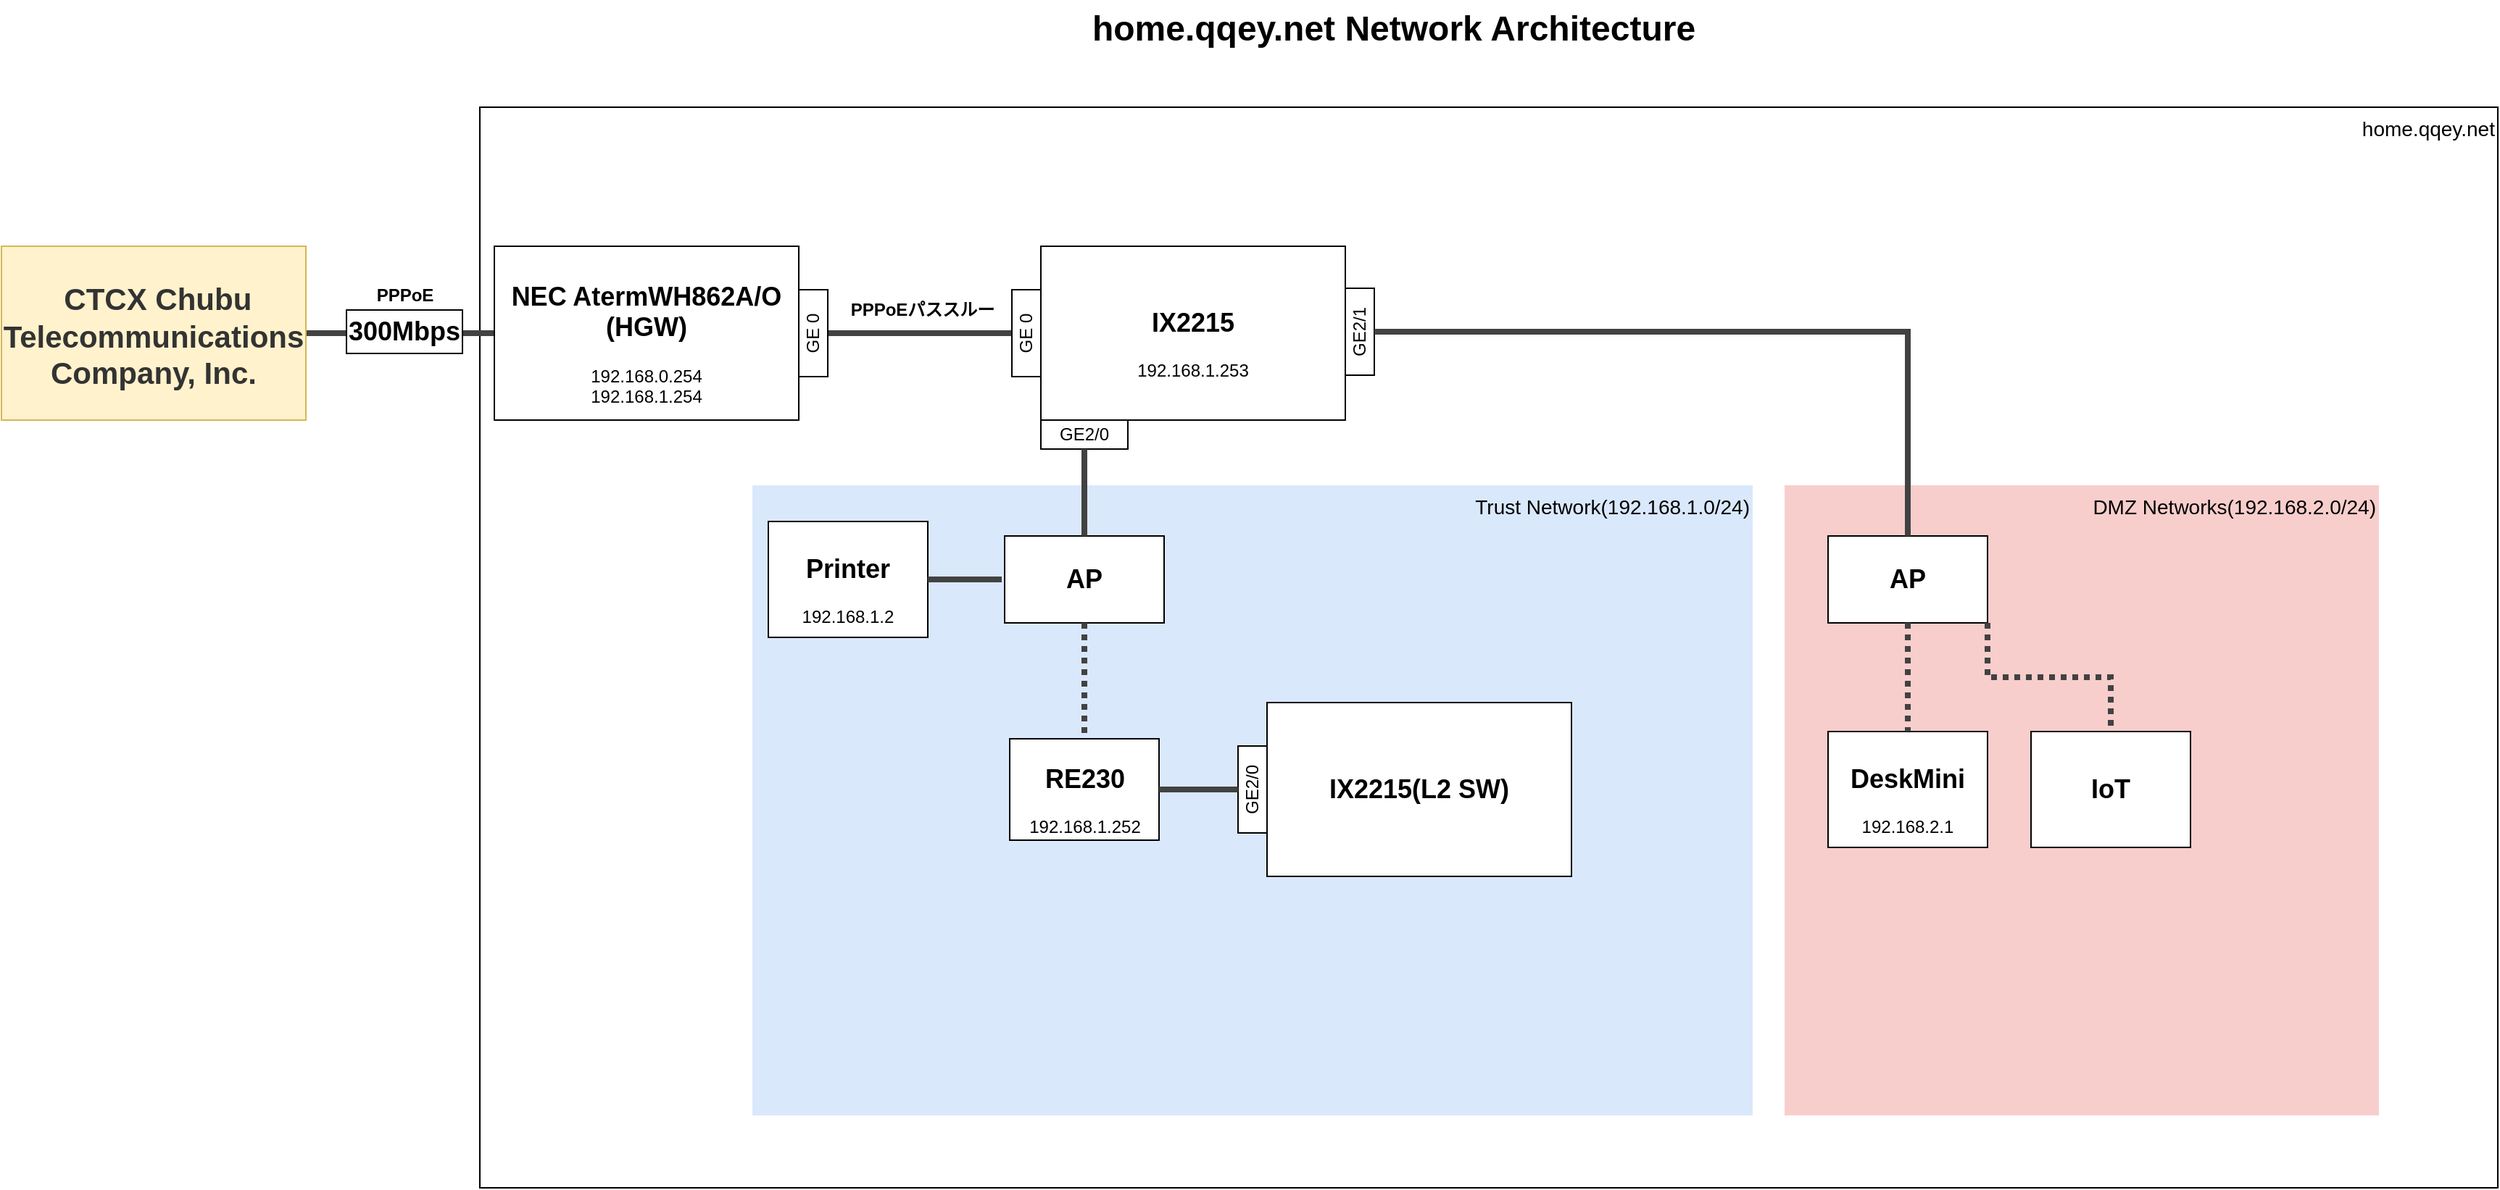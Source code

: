 <mxfile version="21.1.0" type="github">
  <diagram name="Page-1" id="e3a06f82-3646-2815-327d-82caf3d4e204">
    <mxGraphModel dx="3439.5" dy="1499" grid="1" gridSize="10" guides="1" tooltips="1" connect="1" arrows="1" fold="1" page="1" pageScale="1.5" pageWidth="1169" pageHeight="826" background="none" math="0" shadow="0">
      <root>
        <mxCell id="0" style=";html=1;" />
        <mxCell id="1" style=";html=1;" parent="0" />
        <mxCell id="6a7d8f32e03d9370-59" value="home.qqey.net" style="whiteSpace=wrap;html=1;fontSize=14;verticalAlign=top;align=right;" parent="1" vertex="1">
          <mxGeometry x="300" y="104" width="1392" height="746" as="geometry" />
        </mxCell>
        <mxCell id="W58TvUlYRmvB2Ql1K81t-14" style="edgeStyle=orthogonalEdgeStyle;rounded=0;orthogonalLoop=1;jettySize=auto;html=1;exitX=1;exitY=0.5;exitDx=0;exitDy=0;entryX=0;entryY=0.5;entryDx=0;entryDy=0;endArrow=none;endFill=0;strokeWidth=4;strokeColor=#424242;" edge="1" parent="1" source="6a7d8f32e03d9370-57" target="W58TvUlYRmvB2Ql1K81t-12">
          <mxGeometry relative="1" as="geometry" />
        </mxCell>
        <mxCell id="6a7d8f32e03d9370-57" value="&lt;h2 style=&quot;&quot;&gt;&lt;span style=&quot;background-color: initial;&quot;&gt;&lt;font color=&quot;#333333&quot;&gt;&amp;nbsp;CTCX Chubu Telecommunications Company, Inc.&lt;/font&gt;&lt;/span&gt;&lt;/h2&gt;" style="whiteSpace=wrap;html=1;fillColor=#fff2cc;fontSize=14;strokeColor=#d6b656;verticalAlign=top;align=center;" parent="1" vertex="1">
          <mxGeometry x="-30" y="200" width="210" height="120" as="geometry" />
        </mxCell>
        <mxCell id="6a7d8f32e03d9370-62" value="home.qqey.net Network Architecture" style="text;strokeColor=none;fillColor=none;html=1;fontSize=24;fontStyle=1;verticalAlign=middle;align=center;" parent="1" vertex="1">
          <mxGeometry x="499" y="30" width="861" height="40" as="geometry" />
        </mxCell>
        <mxCell id="6a7d8f32e03d9370-61" value="&lt;div style=&quot;&quot;&gt;&lt;span style=&quot;background-color: initial;&quot;&gt;DMZ Networks(192.168.2.0/24)&lt;/span&gt;&lt;/div&gt;" style="whiteSpace=wrap;html=1;fillColor=#f8cecc;fontSize=14;strokeColor=none;verticalAlign=top;align=right;" parent="1" vertex="1">
          <mxGeometry x="1200" y="365" width="410" height="435" as="geometry" />
        </mxCell>
        <mxCell id="6a7d8f32e03d9370-58" value="Trust Network(192.168.1.0/24)" style="whiteSpace=wrap;html=1;fillColor=#dae8fc;fontSize=14;strokeColor=none;verticalAlign=top;align=right;" parent="1" vertex="1">
          <mxGeometry x="488" y="365" width="690" height="435" as="geometry" />
        </mxCell>
        <mxCell id="W58TvUlYRmvB2Ql1K81t-12" value="&lt;h2 style=&quot;border-color: var(--border-color);&quot;&gt;NEC AtermWH862A/O&lt;br&gt;(HGW)&lt;/h2&gt;&lt;div&gt;192.168.0.254&lt;/div&gt;&lt;div&gt;192.168.1.254&lt;/div&gt;" style="rounded=0;whiteSpace=wrap;html=1;gradientColor=none;" vertex="1" parent="1">
          <mxGeometry x="310" y="200" width="210" height="120" as="geometry" />
        </mxCell>
        <mxCell id="W58TvUlYRmvB2Ql1K81t-15" value="&lt;h2 style=&quot;border-color: var(--border-color);&quot;&gt;IX2215&lt;/h2&gt;&lt;div&gt;192.168.1.253&lt;/div&gt;" style="rounded=0;whiteSpace=wrap;html=1;gradientColor=none;" vertex="1" parent="1">
          <mxGeometry x="687" y="200" width="210" height="120" as="geometry" />
        </mxCell>
        <mxCell id="W58TvUlYRmvB2Ql1K81t-16" style="edgeStyle=orthogonalEdgeStyle;rounded=0;orthogonalLoop=1;jettySize=auto;html=1;entryX=0;entryY=0.5;entryDx=0;entryDy=0;endArrow=none;endFill=0;strokeWidth=4;strokeColor=#424242;" edge="1" parent="1" source="W58TvUlYRmvB2Ql1K81t-19" target="W58TvUlYRmvB2Ql1K81t-15">
          <mxGeometry relative="1" as="geometry">
            <mxPoint x="530" y="260" as="sourcePoint" />
            <mxPoint x="320" y="270" as="targetPoint" />
          </mxGeometry>
        </mxCell>
        <mxCell id="W58TvUlYRmvB2Ql1K81t-18" value="&lt;h2 style=&quot;border-color: var(--border-color);&quot;&gt;300Mbps&lt;/h2&gt;" style="rounded=0;whiteSpace=wrap;html=1;gradientColor=none;" vertex="1" parent="1">
          <mxGeometry x="208" y="244" width="80" height="30" as="geometry" />
        </mxCell>
        <mxCell id="W58TvUlYRmvB2Ql1K81t-20" value="" style="edgeStyle=orthogonalEdgeStyle;rounded=0;orthogonalLoop=1;jettySize=auto;html=1;entryX=0;entryY=0.5;entryDx=0;entryDy=0;endArrow=none;endFill=0;strokeWidth=4;strokeColor=#424242;exitX=1;exitY=0.5;exitDx=0;exitDy=0;" edge="1" parent="1" source="W58TvUlYRmvB2Ql1K81t-19" target="W58TvUlYRmvB2Ql1K81t-19">
          <mxGeometry relative="1" as="geometry">
            <mxPoint x="520" y="260" as="sourcePoint" />
            <mxPoint x="620" y="260" as="targetPoint" />
          </mxGeometry>
        </mxCell>
        <mxCell id="W58TvUlYRmvB2Ql1K81t-19" value="GE 0" style="rounded=0;whiteSpace=wrap;html=1;horizontal=0;" vertex="1" parent="1">
          <mxGeometry x="520" y="230" width="20" height="60" as="geometry" />
        </mxCell>
        <mxCell id="W58TvUlYRmvB2Ql1K81t-21" value="GE&amp;nbsp;0" style="rounded=0;whiteSpace=wrap;html=1;horizontal=0;" vertex="1" parent="1">
          <mxGeometry x="667" y="230" width="20" height="60" as="geometry" />
        </mxCell>
        <mxCell id="W58TvUlYRmvB2Ql1K81t-23" value="GE2/0" style="rounded=0;whiteSpace=wrap;html=1;horizontal=0;rotation=90;" vertex="1" parent="1">
          <mxGeometry x="707" y="300" width="20" height="60" as="geometry" />
        </mxCell>
        <mxCell id="W58TvUlYRmvB2Ql1K81t-25" value="&lt;span style=&quot;font-size: 12px;&quot;&gt;PPPoE&lt;/span&gt;" style="text;strokeColor=none;fillColor=none;html=1;fontSize=24;fontStyle=1;verticalAlign=middle;align=center;" vertex="1" parent="1">
          <mxGeometry x="203" y="210" width="90" height="40" as="geometry" />
        </mxCell>
        <mxCell id="W58TvUlYRmvB2Ql1K81t-26" value="&lt;span style=&quot;font-size: 12px;&quot;&gt;PPPoEパススルー&lt;/span&gt;" style="text;strokeColor=none;fillColor=none;html=1;fontSize=24;fontStyle=1;verticalAlign=middle;align=center;" vertex="1" parent="1">
          <mxGeometry x="560" y="220" width="90" height="40" as="geometry" />
        </mxCell>
        <mxCell id="W58TvUlYRmvB2Ql1K81t-27" value="&lt;h2 style=&quot;border-color: var(--border-color);&quot;&gt;AP&lt;/h2&gt;" style="rounded=0;whiteSpace=wrap;html=1;gradientColor=none;" vertex="1" parent="1">
          <mxGeometry x="662" y="400" width="110" height="60" as="geometry" />
        </mxCell>
        <mxCell id="W58TvUlYRmvB2Ql1K81t-28" style="edgeStyle=orthogonalEdgeStyle;rounded=0;orthogonalLoop=1;jettySize=auto;html=1;endArrow=none;endFill=0;strokeWidth=4;strokeColor=#424242;exitX=1;exitY=0.5;exitDx=0;exitDy=0;" edge="1" parent="1" source="W58TvUlYRmvB2Ql1K81t-23" target="W58TvUlYRmvB2Ql1K81t-27">
          <mxGeometry relative="1" as="geometry">
            <mxPoint x="480" y="390" as="sourcePoint" />
            <mxPoint x="627" y="390" as="targetPoint" />
          </mxGeometry>
        </mxCell>
        <mxCell id="W58TvUlYRmvB2Ql1K81t-31" value="&lt;h2 style=&quot;border-color: var(--border-color);&quot;&gt;RE230&lt;/h2&gt;&lt;div&gt;192.168.1.252&lt;/div&gt;" style="rounded=0;whiteSpace=wrap;html=1;gradientColor=none;" vertex="1" parent="1">
          <mxGeometry x="665.5" y="540" width="103" height="70" as="geometry" />
        </mxCell>
        <mxCell id="W58TvUlYRmvB2Ql1K81t-32" style="edgeStyle=orthogonalEdgeStyle;rounded=0;orthogonalLoop=1;jettySize=auto;html=1;endArrow=none;endFill=0;strokeWidth=4;strokeColor=#424242;exitX=0.5;exitY=1;exitDx=0;exitDy=0;entryX=0.5;entryY=0;entryDx=0;entryDy=0;dashed=1;dashPattern=1 1;" edge="1" parent="1" source="W58TvUlYRmvB2Ql1K81t-27" target="W58TvUlYRmvB2Ql1K81t-31">
          <mxGeometry relative="1" as="geometry">
            <mxPoint x="727" y="350" as="sourcePoint" />
            <mxPoint x="727" y="410" as="targetPoint" />
          </mxGeometry>
        </mxCell>
        <mxCell id="W58TvUlYRmvB2Ql1K81t-33" value="&lt;h2 style=&quot;border-color: var(--border-color);&quot;&gt;IX2215(L2 SW)&lt;/h2&gt;" style="rounded=0;whiteSpace=wrap;html=1;gradientColor=none;" vertex="1" parent="1">
          <mxGeometry x="843" y="515" width="210" height="120" as="geometry" />
        </mxCell>
        <mxCell id="W58TvUlYRmvB2Ql1K81t-35" value="GE2/0" style="rounded=0;whiteSpace=wrap;html=1;horizontal=0;" vertex="1" parent="1">
          <mxGeometry x="823" y="545" width="20" height="60" as="geometry" />
        </mxCell>
        <mxCell id="W58TvUlYRmvB2Ql1K81t-36" style="edgeStyle=orthogonalEdgeStyle;rounded=0;orthogonalLoop=1;jettySize=auto;html=1;endArrow=none;endFill=0;strokeWidth=4;strokeColor=#424242;exitX=1;exitY=0.5;exitDx=0;exitDy=0;entryX=0;entryY=0.5;entryDx=0;entryDy=0;" edge="1" parent="1" source="W58TvUlYRmvB2Ql1K81t-31" target="W58TvUlYRmvB2Ql1K81t-35">
          <mxGeometry relative="1" as="geometry">
            <mxPoint x="727" y="350" as="sourcePoint" />
            <mxPoint x="727" y="410" as="targetPoint" />
          </mxGeometry>
        </mxCell>
        <mxCell id="W58TvUlYRmvB2Ql1K81t-37" value="GE2/1" style="rounded=0;whiteSpace=wrap;html=1;horizontal=0;" vertex="1" parent="1">
          <mxGeometry x="897" y="229" width="20" height="60" as="geometry" />
        </mxCell>
        <mxCell id="W58TvUlYRmvB2Ql1K81t-38" value="&lt;h2 style=&quot;border-color: var(--border-color);&quot;&gt;AP&lt;/h2&gt;" style="rounded=0;whiteSpace=wrap;html=1;gradientColor=none;" vertex="1" parent="1">
          <mxGeometry x="1230" y="400" width="110" height="60" as="geometry" />
        </mxCell>
        <mxCell id="W58TvUlYRmvB2Ql1K81t-39" style="edgeStyle=orthogonalEdgeStyle;rounded=0;orthogonalLoop=1;jettySize=auto;html=1;endArrow=none;endFill=0;strokeWidth=4;strokeColor=#424242;exitX=1;exitY=0.5;exitDx=0;exitDy=0;" edge="1" parent="1" target="W58TvUlYRmvB2Ql1K81t-38" source="W58TvUlYRmvB2Ql1K81t-37">
          <mxGeometry relative="1" as="geometry">
            <mxPoint x="1231.5" y="340" as="sourcePoint" />
            <mxPoint x="1141.5" y="390" as="targetPoint" />
          </mxGeometry>
        </mxCell>
        <mxCell id="W58TvUlYRmvB2Ql1K81t-41" value="&lt;h2 style=&quot;border-color: var(--border-color);&quot;&gt;DeskMini&lt;/h2&gt;&lt;div&gt;192.168.2.1&lt;/div&gt;" style="rounded=0;whiteSpace=wrap;html=1;gradientColor=none;" vertex="1" parent="1">
          <mxGeometry x="1230" y="535" width="110" height="80" as="geometry" />
        </mxCell>
        <mxCell id="W58TvUlYRmvB2Ql1K81t-43" style="edgeStyle=orthogonalEdgeStyle;rounded=0;orthogonalLoop=1;jettySize=auto;html=1;endArrow=none;endFill=0;strokeWidth=4;strokeColor=#424242;exitX=0.5;exitY=1;exitDx=0;exitDy=0;entryX=0.5;entryY=0;entryDx=0;entryDy=0;dashed=1;dashPattern=1 1;" edge="1" parent="1" source="W58TvUlYRmvB2Ql1K81t-38" target="W58TvUlYRmvB2Ql1K81t-41">
          <mxGeometry relative="1" as="geometry">
            <mxPoint x="794" y="471" as="sourcePoint" />
            <mxPoint x="794" y="551" as="targetPoint" />
          </mxGeometry>
        </mxCell>
        <mxCell id="W58TvUlYRmvB2Ql1K81t-44" value="&lt;h2 style=&quot;border-color: var(--border-color);&quot;&gt;Printer&lt;/h2&gt;&lt;div&gt;192.168.1.2&lt;/div&gt;" style="rounded=0;whiteSpace=wrap;html=1;gradientColor=none;" vertex="1" parent="1">
          <mxGeometry x="499" y="390" width="110" height="80" as="geometry" />
        </mxCell>
        <mxCell id="W58TvUlYRmvB2Ql1K81t-45" style="edgeStyle=orthogonalEdgeStyle;rounded=0;orthogonalLoop=1;jettySize=auto;html=1;endArrow=none;endFill=0;strokeWidth=4;strokeColor=#424242;" edge="1" parent="1" source="W58TvUlYRmvB2Ql1K81t-44">
          <mxGeometry relative="1" as="geometry">
            <mxPoint x="727" y="350" as="sourcePoint" />
            <mxPoint x="660" y="430" as="targetPoint" />
          </mxGeometry>
        </mxCell>
        <mxCell id="W58TvUlYRmvB2Ql1K81t-48" value="&lt;h2 style=&quot;border-color: var(--border-color);&quot;&gt;IoT&lt;/h2&gt;" style="rounded=0;whiteSpace=wrap;html=1;gradientColor=none;" vertex="1" parent="1">
          <mxGeometry x="1370" y="535" width="110" height="80" as="geometry" />
        </mxCell>
        <mxCell id="W58TvUlYRmvB2Ql1K81t-50" style="edgeStyle=orthogonalEdgeStyle;rounded=0;orthogonalLoop=1;jettySize=auto;html=1;endArrow=none;endFill=0;strokeWidth=4;strokeColor=#424242;exitX=1;exitY=1;exitDx=0;exitDy=0;entryX=0.5;entryY=0;entryDx=0;entryDy=0;dashed=1;dashPattern=1 1;" edge="1" parent="1" source="W58TvUlYRmvB2Ql1K81t-38" target="W58TvUlYRmvB2Ql1K81t-48">
          <mxGeometry relative="1" as="geometry">
            <mxPoint x="1295" y="470" as="sourcePoint" />
            <mxPoint x="1295" y="525" as="targetPoint" />
          </mxGeometry>
        </mxCell>
        <mxCell id="W58TvUlYRmvB2Ql1K81t-56" style="edgeStyle=orthogonalEdgeStyle;rounded=0;orthogonalLoop=1;jettySize=auto;html=1;endArrow=none;endFill=0;strokeWidth=4;strokeColor=#424242;entryX=1;entryY=0.5;entryDx=0;entryDy=0;exitX=0;exitY=0.5;exitDx=0;exitDy=0;" edge="1" parent="1" target="W58TvUlYRmvB2Ql1K81t-33">
          <mxGeometry relative="1" as="geometry">
            <mxPoint x="1053" y="575" as="sourcePoint" />
            <mxPoint x="670" y="440" as="targetPoint" />
          </mxGeometry>
        </mxCell>
      </root>
    </mxGraphModel>
  </diagram>
</mxfile>
